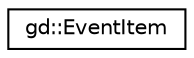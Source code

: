 digraph "Graphical Class Hierarchy"
{
  edge [fontname="Helvetica",fontsize="10",labelfontname="Helvetica",labelfontsize="10"];
  node [fontname="Helvetica",fontsize="10",shape=record];
  rankdir="LR";
  Node1 [label="gd::EventItem",height=0.2,width=0.4,color="black", fillcolor="white", style="filled",URL="$classgd_1_1_event_item.html",tooltip="Tool class to store information about an event. "];
}
